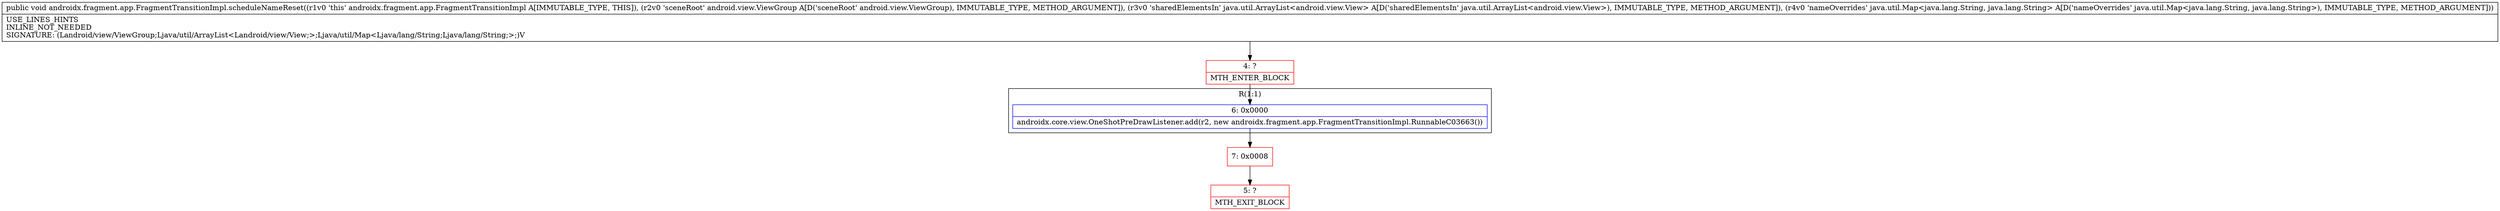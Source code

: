 digraph "CFG forandroidx.fragment.app.FragmentTransitionImpl.scheduleNameReset(Landroid\/view\/ViewGroup;Ljava\/util\/ArrayList;Ljava\/util\/Map;)V" {
subgraph cluster_Region_762880964 {
label = "R(1:1)";
node [shape=record,color=blue];
Node_6 [shape=record,label="{6\:\ 0x0000|androidx.core.view.OneShotPreDrawListener.add(r2, new androidx.fragment.app.FragmentTransitionImpl.RunnableC03663())\l}"];
}
Node_4 [shape=record,color=red,label="{4\:\ ?|MTH_ENTER_BLOCK\l}"];
Node_7 [shape=record,color=red,label="{7\:\ 0x0008}"];
Node_5 [shape=record,color=red,label="{5\:\ ?|MTH_EXIT_BLOCK\l}"];
MethodNode[shape=record,label="{public void androidx.fragment.app.FragmentTransitionImpl.scheduleNameReset((r1v0 'this' androidx.fragment.app.FragmentTransitionImpl A[IMMUTABLE_TYPE, THIS]), (r2v0 'sceneRoot' android.view.ViewGroup A[D('sceneRoot' android.view.ViewGroup), IMMUTABLE_TYPE, METHOD_ARGUMENT]), (r3v0 'sharedElementsIn' java.util.ArrayList\<android.view.View\> A[D('sharedElementsIn' java.util.ArrayList\<android.view.View\>), IMMUTABLE_TYPE, METHOD_ARGUMENT]), (r4v0 'nameOverrides' java.util.Map\<java.lang.String, java.lang.String\> A[D('nameOverrides' java.util.Map\<java.lang.String, java.lang.String\>), IMMUTABLE_TYPE, METHOD_ARGUMENT]))  | USE_LINES_HINTS\lINLINE_NOT_NEEDED\lSIGNATURE: (Landroid\/view\/ViewGroup;Ljava\/util\/ArrayList\<Landroid\/view\/View;\>;Ljava\/util\/Map\<Ljava\/lang\/String;Ljava\/lang\/String;\>;)V\l}"];
MethodNode -> Node_4;Node_6 -> Node_7;
Node_4 -> Node_6;
Node_7 -> Node_5;
}

